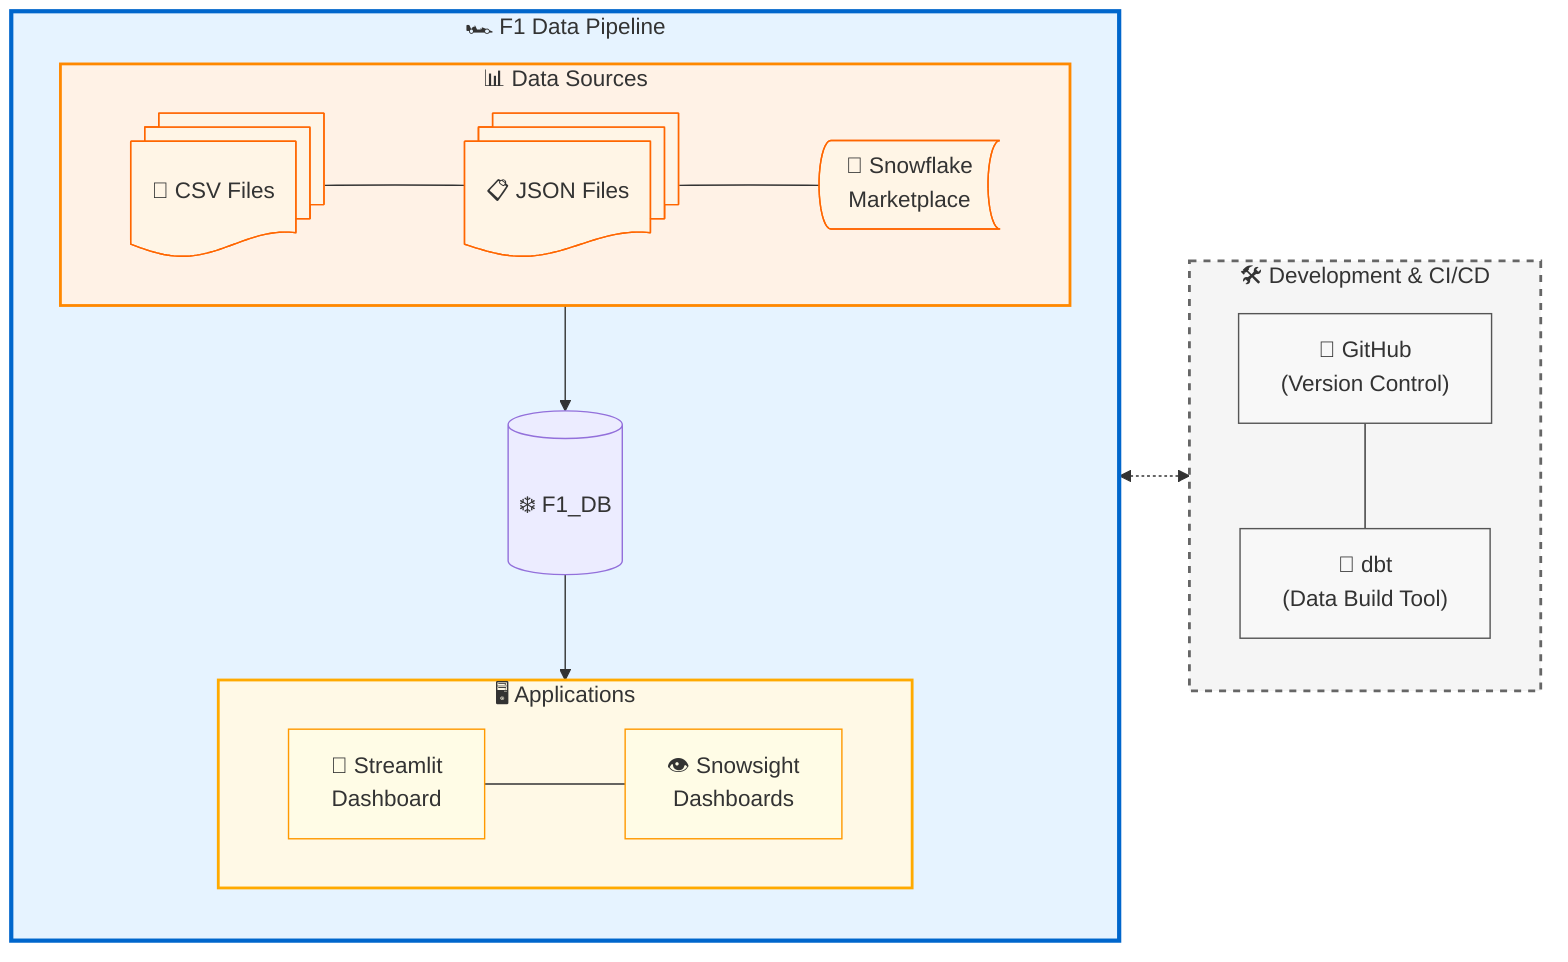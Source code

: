 flowchart LR
  subgraph pipeline["🏎️ F1 Data Pipeline"]
    direction TB
    
    subgraph sources["📊 Data Sources"]
        direction LR
        csv@{ shape: docs, label: "📄 CSV Files" }
        json@{ shape: docs, label: "📋 JSON Files" }
        
        marketplace@{ shape: bow-rect, label: "🏪 Snowflake<br/>Marketplace" }
        
        csv --- json --- marketplace
    end
    
    sources --> database@{ shape: cyl, label: "
    ❄️ F1_DB <br/>
    
    " }

    database --> applications["🖥️ Applications"]
    
    subgraph applications["🖥️ Applications"]
        direction LR
        
        streamlit["🎯 Streamlit<br/>Dashboard"]
        snowsight["👁️ Snowsight<br/>Dashboards"]
        streamlit --- snowsight
    end
  end
  
  subgraph ci["🛠️ Development & CI/CD"]
    direction TB
    github["🐙 GitHub<br/>(Version Control)"]
    dbt["🔨 dbt<br/>(Data Build Tool)"]
    github --- dbt
  end
  
  pipeline <-.-> ci
  
  %% Styling
  style pipeline fill:#e6f3ff,stroke:#0066cc,stroke-width:3px
  style sources fill:#fff2e6,stroke:#ff8800,stroke-width:2px
  style applications fill:#fff9e6,stroke:#ffaa00,stroke-width:2px
  style ci fill:#f5f5f5,stroke:#666666,stroke-width:2px,stroke-dasharray: 5 5
  
  style csv fill:#fff5e6,stroke:#ff6600
  style json fill:#fff5e6,stroke:#ff6600
  style marketplace fill:#fff5e6,stroke:#ff6600
  style streamlit fill:#fffce6,stroke:#ff9900
  style snowsight fill:#fffce6,stroke:#ff9900
  style github fill:#f8f8f8,stroke:#555555
  style dbt fill:#f8f8f8,stroke:#555555
